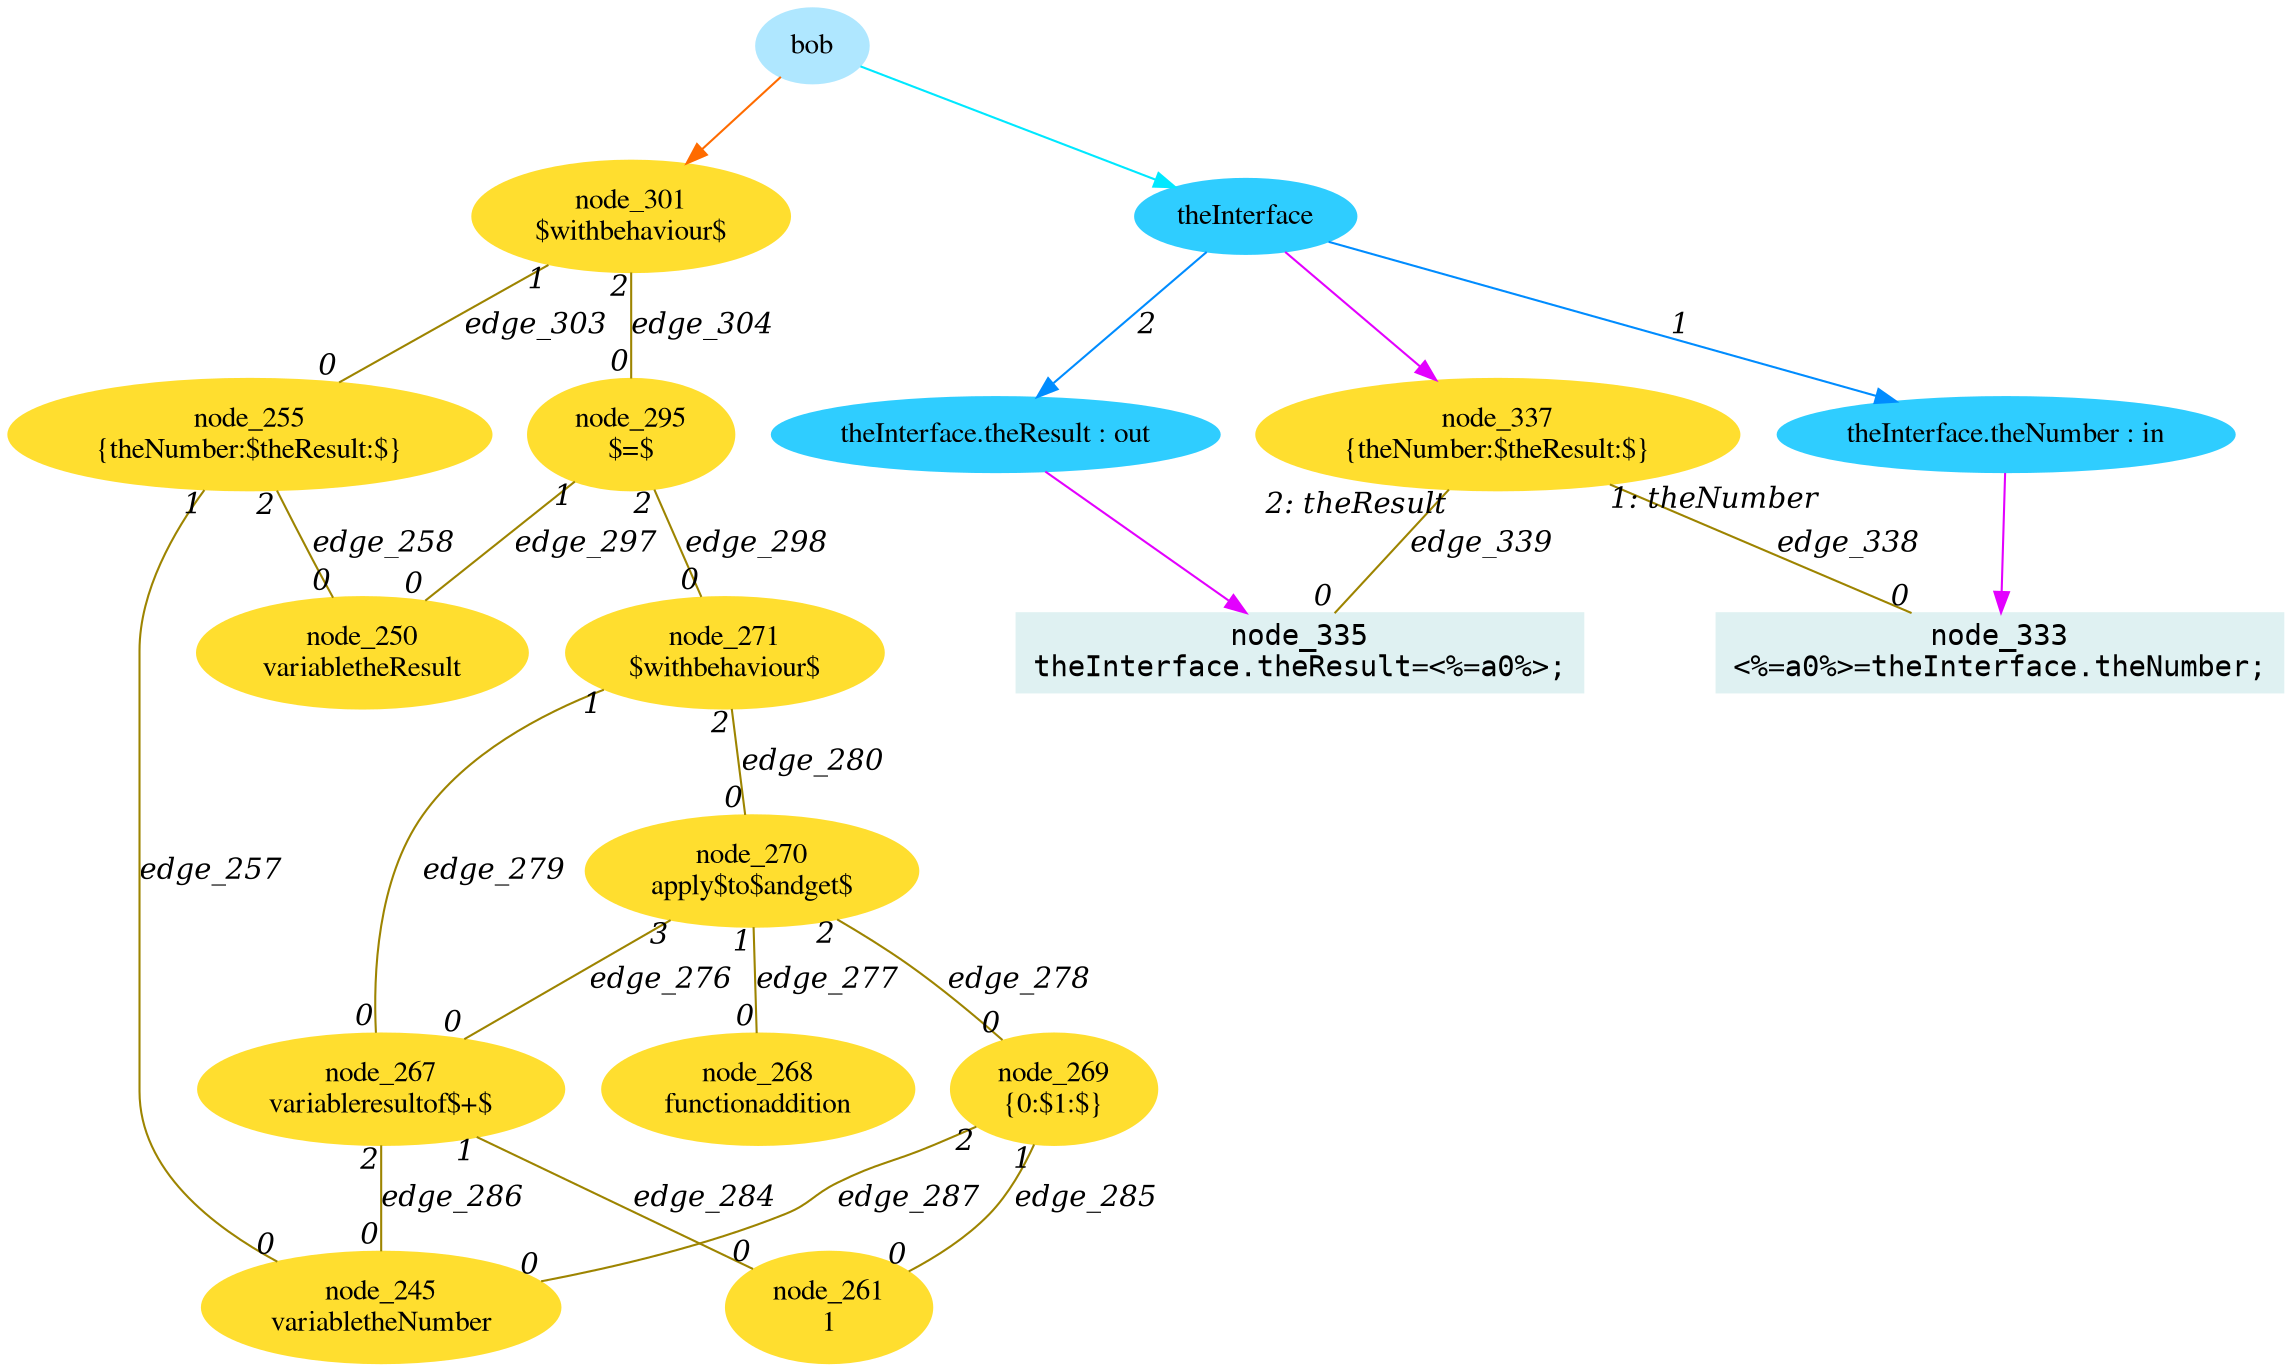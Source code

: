 digraph g{node_245 [shape="ellipse", style="filled", color="#ffde2f", fontname="Times", label="node_245
variabletheNumber" ]
node_250 [shape="ellipse", style="filled", color="#ffde2f", fontname="Times", label="node_250
variabletheResult" ]
node_255 [shape="ellipse", style="filled", color="#ffde2f", fontname="Times", label="node_255
{theNumber:$theResult:$}" ]
node_261 [shape="ellipse", style="filled", color="#ffde2f", fontname="Times", label="node_261
1" ]
node_267 [shape="ellipse", style="filled", color="#ffde2f", fontname="Times", label="node_267
variableresultof$+$" ]
node_268 [shape="ellipse", style="filled", color="#ffde2f", fontname="Times", label="node_268
functionaddition" ]
node_269 [shape="ellipse", style="filled", color="#ffde2f", fontname="Times", label="node_269
{0:$1:$}" ]
node_270 [shape="ellipse", style="filled", color="#ffde2f", fontname="Times", label="node_270
apply$to$andget$" ]
node_271 [shape="ellipse", style="filled", color="#ffde2f", fontname="Times", label="node_271
$withbehaviour$" ]
node_295 [shape="ellipse", style="filled", color="#ffde2f", fontname="Times", label="node_295
$=$" ]
node_301 [shape="ellipse", style="filled", color="#ffde2f", fontname="Times", label="node_301
$withbehaviour$" ]
node_333 [shape="box", style="filled", color="#dff1f2", fontname="Courier", label="node_333
<%=a0%>=theInterface.theNumber;
" ]
node_335 [shape="box", style="filled", color="#dff1f2", fontname="Courier", label="node_335
theInterface.theResult=<%=a0%>;
" ]
node_337 [shape="ellipse", style="filled", color="#ffde2f", fontname="Times", label="node_337
{theNumber:$theResult:$}" ]
node_1 [shape="ellipse", style="filled", color="#afe7ff", fontname="Times", label="bob" ]
node_76 [shape="ellipse", style="filled", color="#2fcdff", fontname="Times", label="theInterface" ]
node_77 [shape="ellipse", style="filled", color="#2fcdff", fontname="Times", label="theInterface.theNumber : in" ]
node_79 [shape="ellipse", style="filled", color="#2fcdff", fontname="Times", label="theInterface.theResult : out" ]
node_1 -> node_301 [dir=forward, arrowHead=normal, fontname="Times-Italic", arrowsize=1, color="#ff6b00", label="",  headlabel="", taillabel="" ]
node_1 -> node_76 [dir=forward, arrowHead=normal, fontname="Times-Italic", arrowsize=1, color="#00e8ff", label="",  headlabel="", taillabel="" ]
node_76 -> node_77 [dir=forward, arrowHead=normal, fontname="Times-Italic", arrowsize=1, color="#008cff", label="1",  headlabel="", taillabel="" ]
node_76 -> node_79 [dir=forward, arrowHead=normal, fontname="Times-Italic", arrowsize=1, color="#008cff", label="2",  headlabel="", taillabel="" ]
node_77 -> node_333 [dir=forward, arrowHead=normal, fontname="Times-Italic", arrowsize=1, color="#e300ff", label="",  headlabel="", taillabel="" ]
node_79 -> node_335 [dir=forward, arrowHead=normal, fontname="Times-Italic", arrowsize=1, color="#e300ff", label="",  headlabel="", taillabel="" ]
node_76 -> node_337 [dir=forward, arrowHead=normal, fontname="Times-Italic", arrowsize=1, color="#e300ff", label="",  headlabel="", taillabel="" ]
node_255 -> node_245 [dir=none, arrowHead=none, fontname="Times-Italic", arrowsize=1, color="#9d8400", label="edge_257",  headlabel="0", taillabel="1" ]
node_255 -> node_250 [dir=none, arrowHead=none, fontname="Times-Italic", arrowsize=1, color="#9d8400", label="edge_258",  headlabel="0", taillabel="2" ]
node_270 -> node_267 [dir=none, arrowHead=none, fontname="Times-Italic", arrowsize=1, color="#9d8400", label="edge_276",  headlabel="0", taillabel="3" ]
node_270 -> node_268 [dir=none, arrowHead=none, fontname="Times-Italic", arrowsize=1, color="#9d8400", label="edge_277",  headlabel="0", taillabel="1" ]
node_270 -> node_269 [dir=none, arrowHead=none, fontname="Times-Italic", arrowsize=1, color="#9d8400", label="edge_278",  headlabel="0", taillabel="2" ]
node_271 -> node_267 [dir=none, arrowHead=none, fontname="Times-Italic", arrowsize=1, color="#9d8400", label="edge_279",  headlabel="0", taillabel="1" ]
node_271 -> node_270 [dir=none, arrowHead=none, fontname="Times-Italic", arrowsize=1, color="#9d8400", label="edge_280",  headlabel="0", taillabel="2" ]
node_267 -> node_261 [dir=none, arrowHead=none, fontname="Times-Italic", arrowsize=1, color="#9d8400", label="edge_284",  headlabel="0", taillabel="1" ]
node_269 -> node_261 [dir=none, arrowHead=none, fontname="Times-Italic", arrowsize=1, color="#9d8400", label="edge_285",  headlabel="0", taillabel="1" ]
node_267 -> node_245 [dir=none, arrowHead=none, fontname="Times-Italic", arrowsize=1, color="#9d8400", label="edge_286",  headlabel="0", taillabel="2" ]
node_269 -> node_245 [dir=none, arrowHead=none, fontname="Times-Italic", arrowsize=1, color="#9d8400", label="edge_287",  headlabel="0", taillabel="2" ]
node_295 -> node_250 [dir=none, arrowHead=none, fontname="Times-Italic", arrowsize=1, color="#9d8400", label="edge_297",  headlabel="0", taillabel="1" ]
node_295 -> node_271 [dir=none, arrowHead=none, fontname="Times-Italic", arrowsize=1, color="#9d8400", label="edge_298",  headlabel="0", taillabel="2" ]
node_301 -> node_255 [dir=none, arrowHead=none, fontname="Times-Italic", arrowsize=1, color="#9d8400", label="edge_303",  headlabel="0", taillabel="1" ]
node_301 -> node_295 [dir=none, arrowHead=none, fontname="Times-Italic", arrowsize=1, color="#9d8400", label="edge_304",  headlabel="0", taillabel="2" ]
node_337 -> node_333 [dir=none, arrowHead=none, fontname="Times-Italic", arrowsize=1, color="#9d8400", label="edge_338",  headlabel="0", taillabel="1: theNumber" ]
node_337 -> node_335 [dir=none, arrowHead=none, fontname="Times-Italic", arrowsize=1, color="#9d8400", label="edge_339",  headlabel="0", taillabel="2: theResult" ]
}
